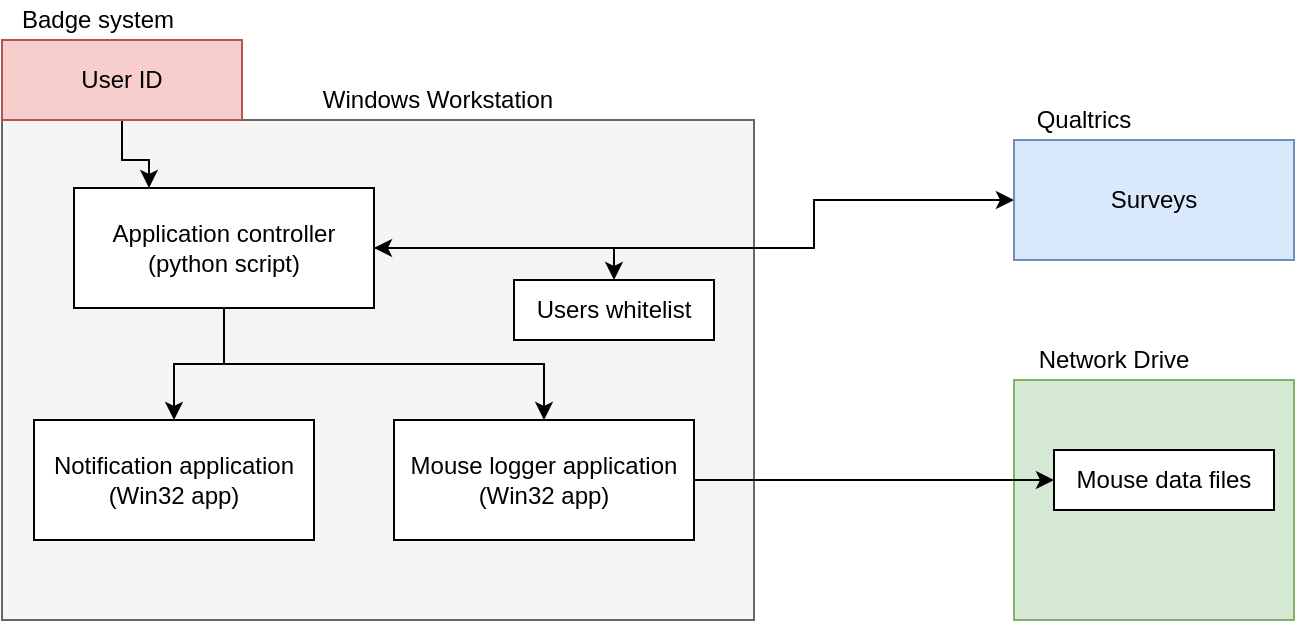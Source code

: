 <mxfile version="13.3.0" type="device"><diagram id="oCxvpPKHB5hol4zYNzMv" name="Page-1"><mxGraphModel dx="1077" dy="672" grid="1" gridSize="10" guides="1" tooltips="1" connect="1" arrows="1" fold="1" page="1" pageScale="1" pageWidth="827" pageHeight="1169" math="0" shadow="0"><root><mxCell id="0"/><mxCell id="1" parent="0"/><mxCell id="rqJ_d9t-j1OCtvYq3W_y-12" value="" style="rounded=0;whiteSpace=wrap;html=1;strokeColor=#82b366;fillColor=#d5e8d4;" parent="1" vertex="1"><mxGeometry x="640" y="230" width="140" height="120" as="geometry"/></mxCell><mxCell id="rqJ_d9t-j1OCtvYq3W_y-1" value="" style="rounded=0;whiteSpace=wrap;html=1;fillColor=#f5f5f5;strokeColor=#666666;fontColor=#333333;" parent="1" vertex="1"><mxGeometry x="134" y="100" width="376" height="250" as="geometry"/></mxCell><mxCell id="rqJ_d9t-j1OCtvYq3W_y-2" value="Windows Workstation" style="text;html=1;strokeColor=none;fillColor=none;align=center;verticalAlign=middle;whiteSpace=wrap;rounded=0;" parent="1" vertex="1"><mxGeometry x="290" y="80" width="124" height="20" as="geometry"/></mxCell><mxCell id="rq_3ZXMkAETrEQqLhnlV-2" style="edgeStyle=orthogonalEdgeStyle;rounded=0;orthogonalLoop=1;jettySize=auto;html=1;exitX=0.5;exitY=1;exitDx=0;exitDy=0;entryX=0.25;entryY=0;entryDx=0;entryDy=0;" parent="1" source="rqJ_d9t-j1OCtvYq3W_y-3" target="rqJ_d9t-j1OCtvYq3W_y-7" edge="1"><mxGeometry relative="1" as="geometry"><Array as="points"><mxPoint x="194" y="120"/><mxPoint x="208" y="120"/></Array></mxGeometry></mxCell><mxCell id="rqJ_d9t-j1OCtvYq3W_y-3" value="User ID" style="rounded=0;whiteSpace=wrap;html=1;fillColor=#f8cecc;strokeColor=#b85450;" parent="1" vertex="1"><mxGeometry x="134" y="60" width="120" height="40" as="geometry"/></mxCell><mxCell id="rqJ_d9t-j1OCtvYq3W_y-4" value="Badge system" style="text;html=1;strokeColor=none;fillColor=none;align=center;verticalAlign=middle;whiteSpace=wrap;rounded=0;" parent="1" vertex="1"><mxGeometry x="134" y="40" width="96" height="20" as="geometry"/></mxCell><mxCell id="rqJ_d9t-j1OCtvYq3W_y-16" style="edgeStyle=orthogonalEdgeStyle;rounded=0;orthogonalLoop=1;jettySize=auto;html=1;exitX=0.5;exitY=1;exitDx=0;exitDy=0;" parent="1" source="rqJ_d9t-j1OCtvYq3W_y-7" target="rqJ_d9t-j1OCtvYq3W_y-8" edge="1"><mxGeometry relative="1" as="geometry"/></mxCell><mxCell id="rqJ_d9t-j1OCtvYq3W_y-17" style="edgeStyle=orthogonalEdgeStyle;rounded=0;orthogonalLoop=1;jettySize=auto;html=1;exitX=0.5;exitY=1;exitDx=0;exitDy=0;" parent="1" source="rqJ_d9t-j1OCtvYq3W_y-7" target="rqJ_d9t-j1OCtvYq3W_y-9" edge="1"><mxGeometry relative="1" as="geometry"/></mxCell><mxCell id="rqJ_d9t-j1OCtvYq3W_y-20" style="edgeStyle=orthogonalEdgeStyle;rounded=0;orthogonalLoop=1;jettySize=auto;html=1;exitX=1;exitY=0.5;exitDx=0;exitDy=0;entryX=0;entryY=0.5;entryDx=0;entryDy=0;startArrow=classic;startFill=1;" parent="1" source="rqJ_d9t-j1OCtvYq3W_y-7" target="rqJ_d9t-j1OCtvYq3W_y-10" edge="1"><mxGeometry relative="1" as="geometry"><Array as="points"><mxPoint x="540" y="164"/><mxPoint x="540" y="140"/></Array></mxGeometry></mxCell><mxCell id="iuy2H3bewZ9YE_BWXkji-3" style="edgeStyle=orthogonalEdgeStyle;rounded=0;orthogonalLoop=1;jettySize=auto;html=1;exitX=1;exitY=0.5;exitDx=0;exitDy=0;entryX=0.5;entryY=0;entryDx=0;entryDy=0;" edge="1" parent="1" source="rqJ_d9t-j1OCtvYq3W_y-7" target="rqJ_d9t-j1OCtvYq3W_y-14"><mxGeometry relative="1" as="geometry"><Array as="points"><mxPoint x="440" y="164"/></Array></mxGeometry></mxCell><mxCell id="rqJ_d9t-j1OCtvYq3W_y-7" value="Application controller (python script)" style="rounded=0;whiteSpace=wrap;html=1;strokeColor=#000000;" parent="1" vertex="1"><mxGeometry x="170" y="134" width="150" height="60" as="geometry"/></mxCell><mxCell id="rqJ_d9t-j1OCtvYq3W_y-8" value="Notification application (Win32 app)" style="rounded=0;whiteSpace=wrap;html=1;strokeColor=#000000;" parent="1" vertex="1"><mxGeometry x="150" y="250" width="140" height="60" as="geometry"/></mxCell><mxCell id="rqJ_d9t-j1OCtvYq3W_y-21" style="edgeStyle=orthogonalEdgeStyle;rounded=0;orthogonalLoop=1;jettySize=auto;html=1;exitX=1;exitY=0.5;exitDx=0;exitDy=0;entryX=0;entryY=0.5;entryDx=0;entryDy=0;" parent="1" source="rqJ_d9t-j1OCtvYq3W_y-9" target="rqJ_d9t-j1OCtvYq3W_y-15" edge="1"><mxGeometry relative="1" as="geometry"><Array as="points"><mxPoint x="600" y="280"/><mxPoint x="600" y="280"/></Array></mxGeometry></mxCell><mxCell id="rqJ_d9t-j1OCtvYq3W_y-9" value="Mouse logger application (Win32 app)" style="rounded=0;whiteSpace=wrap;html=1;strokeColor=#000000;" parent="1" vertex="1"><mxGeometry x="330" y="250" width="150" height="60" as="geometry"/></mxCell><mxCell id="rqJ_d9t-j1OCtvYq3W_y-10" value="Surveys" style="rounded=0;whiteSpace=wrap;html=1;strokeColor=#6c8ebf;fillColor=#dae8fc;" parent="1" vertex="1"><mxGeometry x="640" y="110" width="140" height="60" as="geometry"/></mxCell><mxCell id="rqJ_d9t-j1OCtvYq3W_y-11" value="Qualtrics" style="text;html=1;strokeColor=none;fillColor=none;align=center;verticalAlign=middle;whiteSpace=wrap;rounded=0;" parent="1" vertex="1"><mxGeometry x="640" y="90" width="70" height="20" as="geometry"/></mxCell><mxCell id="rqJ_d9t-j1OCtvYq3W_y-13" value="Network Drive" style="text;html=1;strokeColor=none;fillColor=none;align=center;verticalAlign=middle;whiteSpace=wrap;rounded=0;" parent="1" vertex="1"><mxGeometry x="640" y="210" width="100" height="20" as="geometry"/></mxCell><mxCell id="rqJ_d9t-j1OCtvYq3W_y-14" value="Users whitelist" style="rounded=0;whiteSpace=wrap;html=1;strokeColor=#000000;" parent="1" vertex="1"><mxGeometry x="390" y="180" width="100" height="30" as="geometry"/></mxCell><mxCell id="rqJ_d9t-j1OCtvYq3W_y-15" value="Mouse data files" style="rounded=0;whiteSpace=wrap;html=1;strokeColor=#000000;" parent="1" vertex="1"><mxGeometry x="660" y="265" width="110" height="30" as="geometry"/></mxCell></root></mxGraphModel></diagram></mxfile>